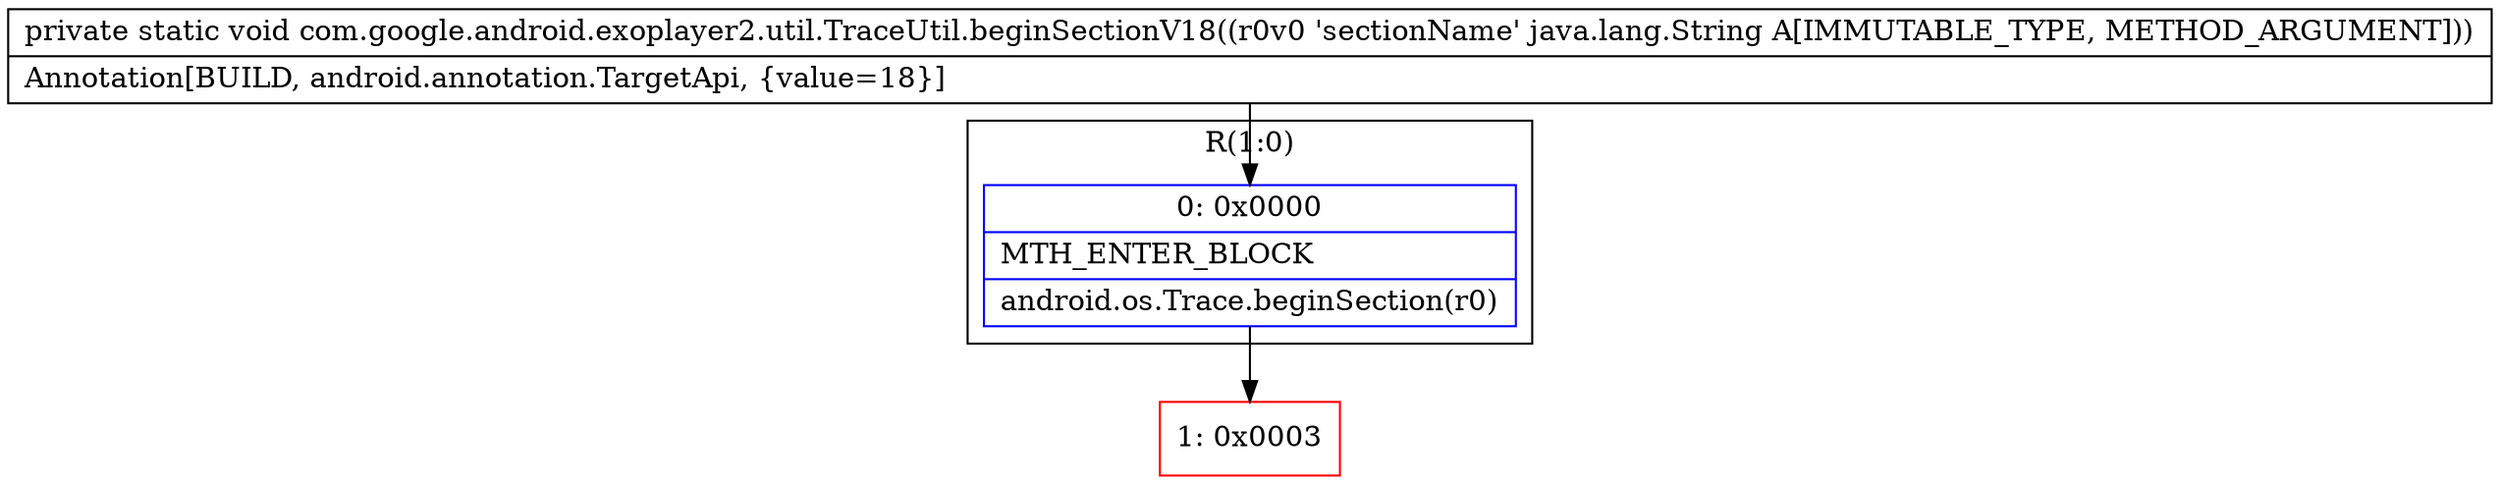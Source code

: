digraph "CFG forcom.google.android.exoplayer2.util.TraceUtil.beginSectionV18(Ljava\/lang\/String;)V" {
subgraph cluster_Region_1545011933 {
label = "R(1:0)";
node [shape=record,color=blue];
Node_0 [shape=record,label="{0\:\ 0x0000|MTH_ENTER_BLOCK\l|android.os.Trace.beginSection(r0)\l}"];
}
Node_1 [shape=record,color=red,label="{1\:\ 0x0003}"];
MethodNode[shape=record,label="{private static void com.google.android.exoplayer2.util.TraceUtil.beginSectionV18((r0v0 'sectionName' java.lang.String A[IMMUTABLE_TYPE, METHOD_ARGUMENT]))  | Annotation[BUILD, android.annotation.TargetApi, \{value=18\}]\l}"];
MethodNode -> Node_0;
Node_0 -> Node_1;
}


